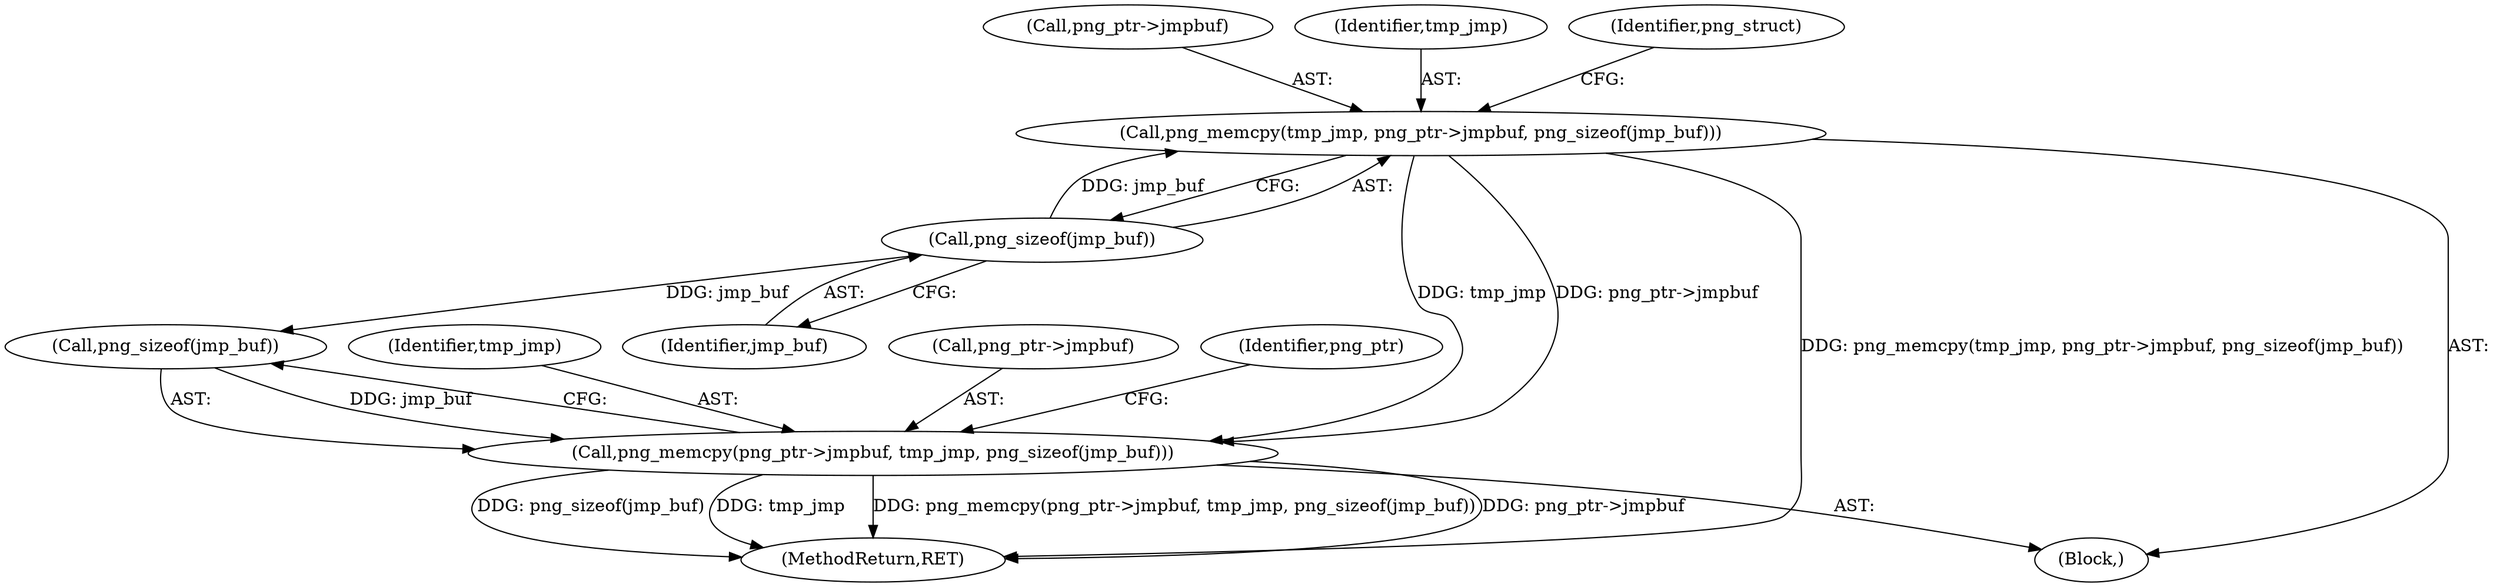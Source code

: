 digraph "0_Chrome_7f3d85b096f66870a15b37c2f40b219b2e292693_7@API" {
"1000150" [label="(Call,png_memcpy(tmp_jmp, png_ptr->jmpbuf, png_sizeof(jmp_buf)))"];
"1000155" [label="(Call,png_sizeof(jmp_buf))"];
"1000181" [label="(Call,png_memcpy(png_ptr->jmpbuf, tmp_jmp, png_sizeof(jmp_buf)))"];
"1000152" [label="(Call,png_ptr->jmpbuf)"];
"1000156" [label="(Identifier,jmp_buf)"];
"1000155" [label="(Call,png_sizeof(jmp_buf))"];
"1000185" [label="(Identifier,tmp_jmp)"];
"1000293" [label="(MethodReturn,RET)"];
"1000111" [label="(Block,)"];
"1000182" [label="(Call,png_ptr->jmpbuf)"];
"1000151" [label="(Identifier,tmp_jmp)"];
"1000186" [label="(Call,png_sizeof(jmp_buf))"];
"1000160" [label="(Identifier,png_struct)"];
"1000181" [label="(Call,png_memcpy(png_ptr->jmpbuf, tmp_jmp, png_sizeof(jmp_buf)))"];
"1000150" [label="(Call,png_memcpy(tmp_jmp, png_ptr->jmpbuf, png_sizeof(jmp_buf)))"];
"1000190" [label="(Identifier,png_ptr)"];
"1000150" -> "1000111"  [label="AST: "];
"1000150" -> "1000155"  [label="CFG: "];
"1000151" -> "1000150"  [label="AST: "];
"1000152" -> "1000150"  [label="AST: "];
"1000155" -> "1000150"  [label="AST: "];
"1000160" -> "1000150"  [label="CFG: "];
"1000150" -> "1000293"  [label="DDG: png_memcpy(tmp_jmp, png_ptr->jmpbuf, png_sizeof(jmp_buf))"];
"1000155" -> "1000150"  [label="DDG: jmp_buf"];
"1000150" -> "1000181"  [label="DDG: png_ptr->jmpbuf"];
"1000150" -> "1000181"  [label="DDG: tmp_jmp"];
"1000155" -> "1000156"  [label="CFG: "];
"1000156" -> "1000155"  [label="AST: "];
"1000155" -> "1000186"  [label="DDG: jmp_buf"];
"1000181" -> "1000111"  [label="AST: "];
"1000181" -> "1000186"  [label="CFG: "];
"1000182" -> "1000181"  [label="AST: "];
"1000185" -> "1000181"  [label="AST: "];
"1000186" -> "1000181"  [label="AST: "];
"1000190" -> "1000181"  [label="CFG: "];
"1000181" -> "1000293"  [label="DDG: tmp_jmp"];
"1000181" -> "1000293"  [label="DDG: png_memcpy(png_ptr->jmpbuf, tmp_jmp, png_sizeof(jmp_buf))"];
"1000181" -> "1000293"  [label="DDG: png_ptr->jmpbuf"];
"1000181" -> "1000293"  [label="DDG: png_sizeof(jmp_buf)"];
"1000186" -> "1000181"  [label="DDG: jmp_buf"];
}
